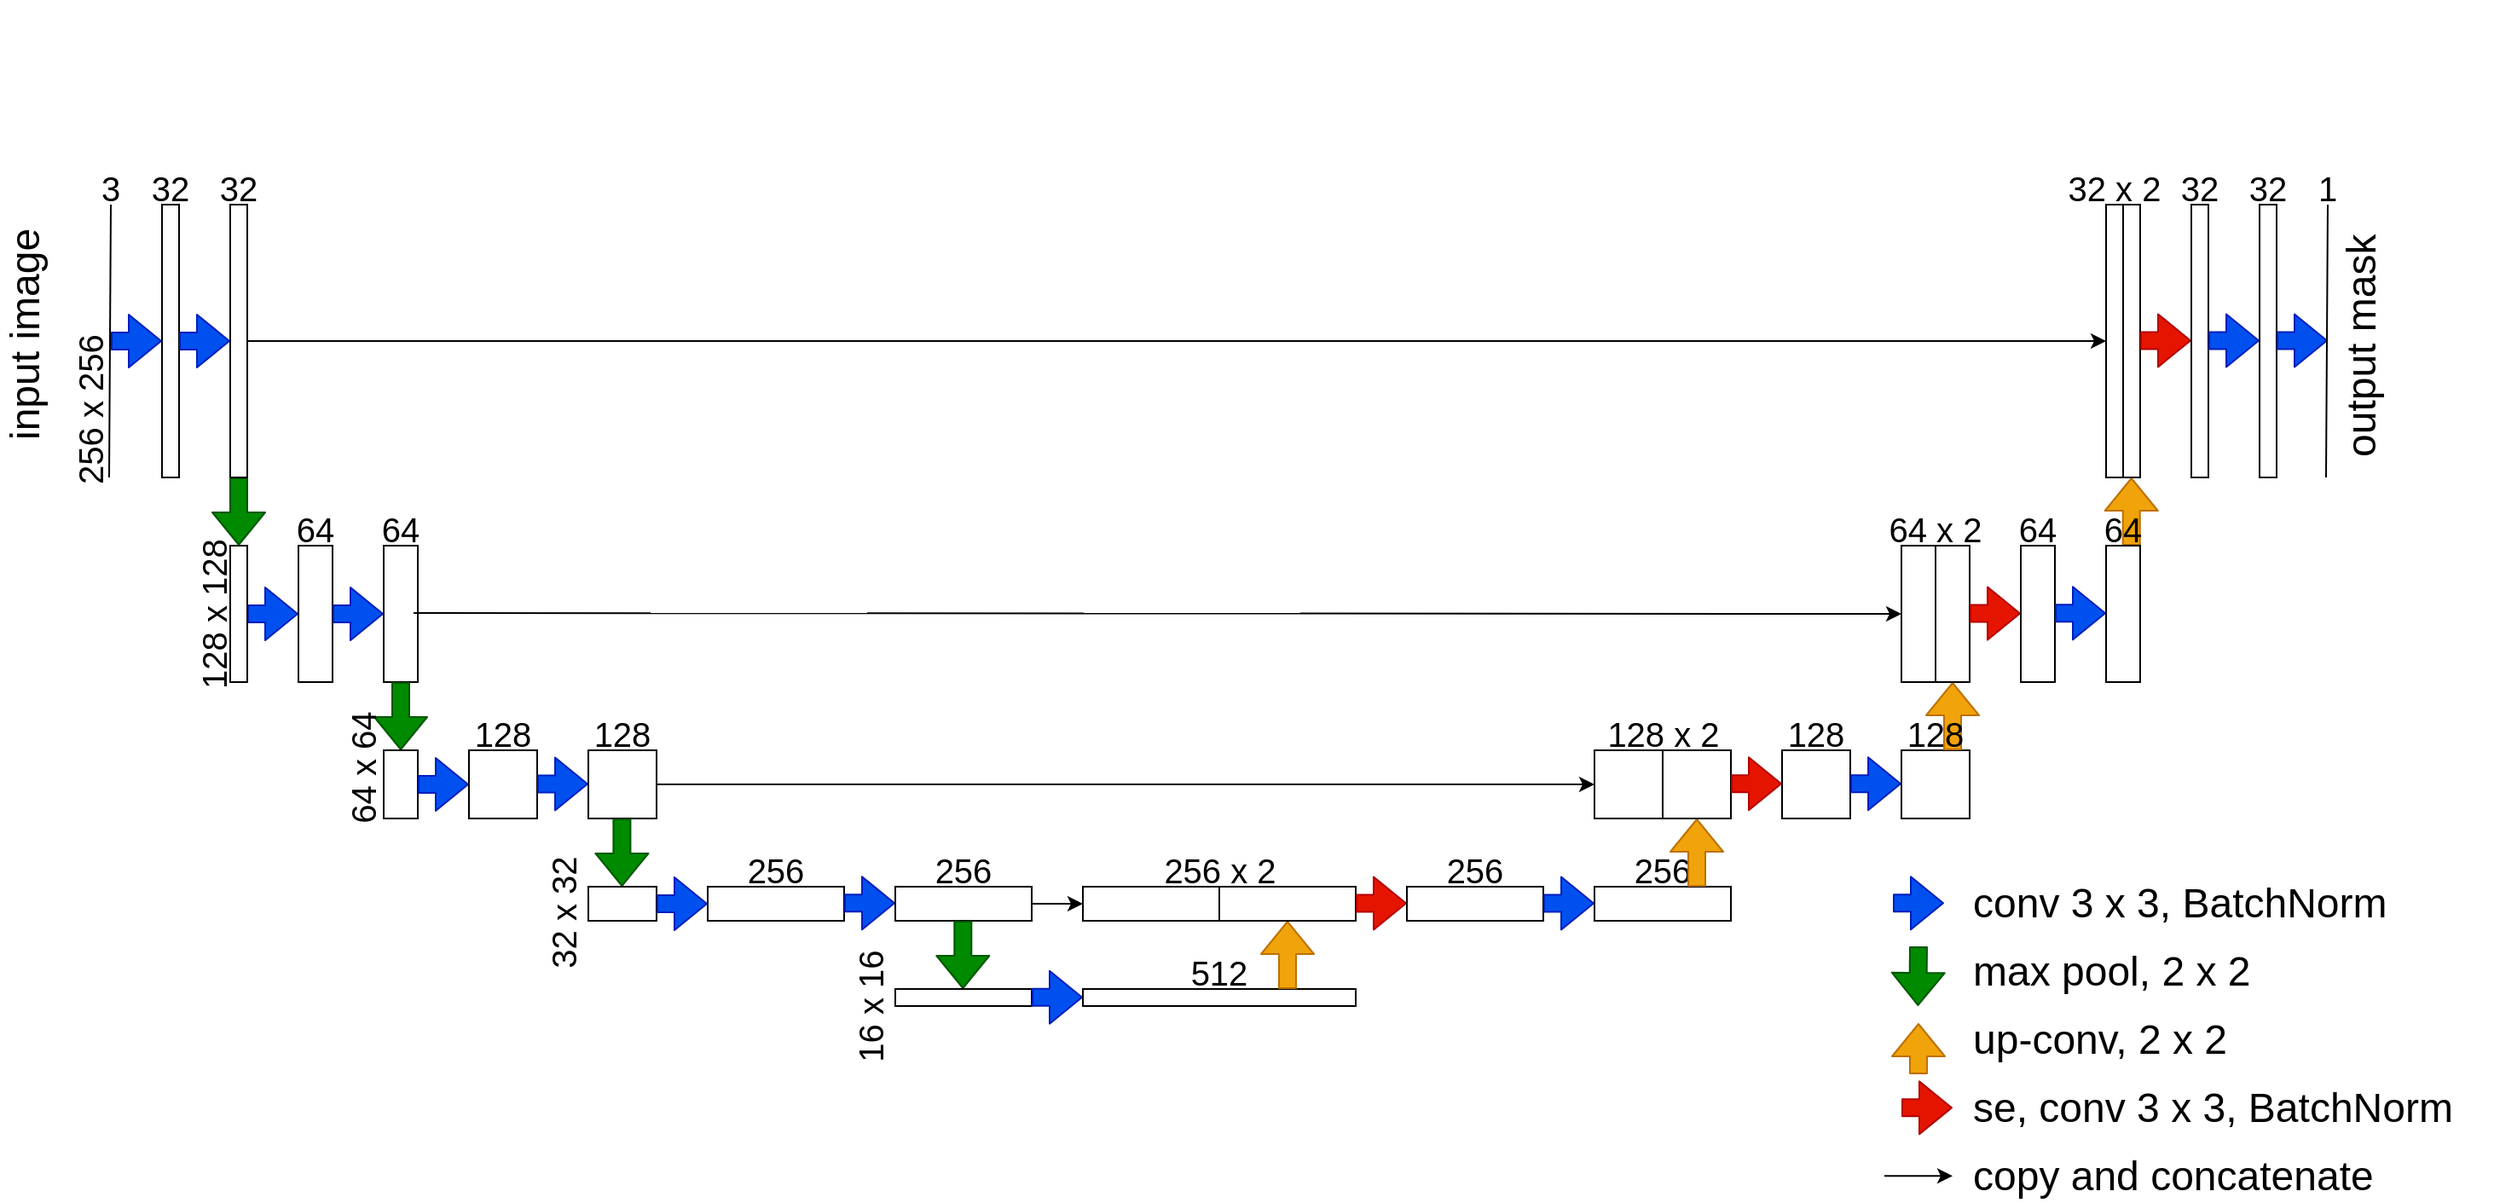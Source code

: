 <mxfile>
    <diagram id="FixMxgfFAHTOJ8DYeejG" name="Page-1">
        <mxGraphModel dx="1616" dy="1087" grid="1" gridSize="10" guides="1" tooltips="1" connect="1" arrows="1" fold="1" page="1" pageScale="1" pageWidth="827" pageHeight="1169" background="#ffffff" math="0" shadow="0">
            <root>
                <mxCell id="0"/>
                <mxCell id="1" parent="0"/>
                <mxCell id="95" value="" style="shape=flexArrow;endArrow=classic;html=1;fillColor=#f0a30a;strokeColor=#BD7000;exitX=0.75;exitY=0;exitDx=0;exitDy=0;entryX=0.5;entryY=1;entryDx=0;entryDy=0;" edge="1" parent="1">
                    <mxGeometry width="50" height="50" relative="1" as="geometry">
                        <mxPoint x="1264.86" y="320" as="sourcePoint"/>
                        <mxPoint x="1264.86" y="280" as="targetPoint"/>
                    </mxGeometry>
                </mxCell>
                <mxCell id="3" value="&lt;font color=&quot;#000000&quot; style=&quot;font-size: 20px;&quot;&gt;3&lt;/font&gt;" style="text;html=1;strokeColor=none;fillColor=none;align=center;verticalAlign=middle;whiteSpace=wrap;rounded=0;fontSize=20;" vertex="1" parent="1">
                    <mxGeometry x="60" y="100" width="40" height="20" as="geometry"/>
                </mxCell>
                <mxCell id="4" value="&lt;font color=&quot;#000000&quot; style=&quot;font-size: 20px;&quot;&gt;256 x 256&lt;/font&gt;" style="text;html=1;strokeColor=none;fillColor=none;align=center;verticalAlign=middle;whiteSpace=wrap;rounded=0;rotation=-90;fontSize=20;" vertex="1" parent="1">
                    <mxGeometry x="20" y="235" width="95" height="10" as="geometry"/>
                </mxCell>
                <mxCell id="5" value="" style="shape=flexArrow;endArrow=classic;html=1;fillColor=#0050ef;strokeColor=#001DBC;entryX=0;entryY=0.5;entryDx=0;entryDy=0;" edge="1" parent="1" target="6">
                    <mxGeometry width="50" height="50" relative="1" as="geometry">
                        <mxPoint x="80" y="200" as="sourcePoint"/>
                        <mxPoint x="110" y="200" as="targetPoint"/>
                    </mxGeometry>
                </mxCell>
                <mxCell id="6" value="" style="rounded=0;whiteSpace=wrap;html=1;strokeColor=#000000;fillColor=none;" vertex="1" parent="1">
                    <mxGeometry x="110" y="120" width="10" height="160" as="geometry"/>
                </mxCell>
                <mxCell id="7" value="&lt;font color=&quot;#000000&quot; style=&quot;font-size: 20px;&quot;&gt;32&lt;/font&gt;" style="text;html=1;strokeColor=none;fillColor=none;align=center;verticalAlign=middle;whiteSpace=wrap;rounded=0;fontSize=20;" vertex="1" parent="1">
                    <mxGeometry x="95" y="100" width="40" height="20" as="geometry"/>
                </mxCell>
                <mxCell id="8" value="" style="shape=flexArrow;endArrow=classic;html=1;fillColor=#0050ef;strokeColor=#001DBC;exitX=1;exitY=0.5;exitDx=0;exitDy=0;" edge="1" parent="1" source="9">
                    <mxGeometry width="50" height="50" relative="1" as="geometry">
                        <mxPoint x="180" y="359.71" as="sourcePoint"/>
                        <mxPoint x="190" y="360" as="targetPoint"/>
                    </mxGeometry>
                </mxCell>
                <mxCell id="9" value="" style="rounded=0;whiteSpace=wrap;html=1;strokeColor=#000000;fillColor=none;" vertex="1" parent="1">
                    <mxGeometry x="150" y="320" width="10" height="80" as="geometry"/>
                </mxCell>
                <mxCell id="10" value="&lt;font color=&quot;#000000&quot; style=&quot;font-size: 20px;&quot;&gt;32&lt;/font&gt;" style="text;html=1;strokeColor=none;fillColor=none;align=center;verticalAlign=middle;whiteSpace=wrap;rounded=0;fontSize=20;" vertex="1" parent="1">
                    <mxGeometry x="135" y="100" width="40" height="20" as="geometry"/>
                </mxCell>
                <mxCell id="12" value="" style="shape=flexArrow;endArrow=classic;html=1;fillColor=#008a00;strokeColor=#005700;entryX=0.5;entryY=0;entryDx=0;entryDy=0;exitX=0.5;exitY=1;exitDx=0;exitDy=0;" edge="1" parent="1" source="15" target="9">
                    <mxGeometry width="50" height="50" relative="1" as="geometry">
                        <mxPoint x="169.71" y="280" as="sourcePoint"/>
                        <mxPoint x="169.71" y="310" as="targetPoint"/>
                    </mxGeometry>
                </mxCell>
                <mxCell id="15" value="" style="rounded=0;whiteSpace=wrap;html=1;strokeColor=#000000;fillColor=none;" vertex="1" parent="1">
                    <mxGeometry x="150" y="120" width="10" height="160" as="geometry"/>
                </mxCell>
                <mxCell id="16" value="&lt;font color=&quot;#000000&quot; style=&quot;font-size: 20px;&quot;&gt;128 x 128&lt;/font&gt;" style="text;html=1;strokeColor=none;fillColor=none;align=center;verticalAlign=middle;whiteSpace=wrap;rounded=0;rotation=-90;fontSize=20;" vertex="1" parent="1">
                    <mxGeometry x="95" y="355" width="90" height="10" as="geometry"/>
                </mxCell>
                <mxCell id="17" value="" style="rounded=0;whiteSpace=wrap;html=1;strokeColor=#000000;fillColor=none;" vertex="1" parent="1">
                    <mxGeometry x="190" y="320" width="20" height="80" as="geometry"/>
                </mxCell>
                <mxCell id="18" value="&lt;font color=&quot;#000000&quot; style=&quot;font-size: 20px;&quot;&gt;64&lt;/font&gt;" style="text;html=1;strokeColor=none;fillColor=none;align=center;verticalAlign=middle;whiteSpace=wrap;rounded=0;fontSize=20;" vertex="1" parent="1">
                    <mxGeometry x="180" y="300" width="40" height="20" as="geometry"/>
                </mxCell>
                <mxCell id="19" value="" style="shape=flexArrow;endArrow=classic;html=1;fillColor=#0050ef;strokeColor=#001DBC;" edge="1" parent="1">
                    <mxGeometry width="50" height="50" relative="1" as="geometry">
                        <mxPoint x="120" y="200" as="sourcePoint"/>
                        <mxPoint x="150" y="200" as="targetPoint"/>
                    </mxGeometry>
                </mxCell>
                <mxCell id="21" value="" style="shape=flexArrow;endArrow=classic;html=1;fillColor=#0050ef;strokeColor=#001DBC;exitX=1;exitY=0.5;exitDx=0;exitDy=0;entryX=0;entryY=0.5;entryDx=0;entryDy=0;" edge="1" parent="1" source="17" target="22">
                    <mxGeometry width="50" height="50" relative="1" as="geometry">
                        <mxPoint x="250" y="359.71" as="sourcePoint"/>
                        <mxPoint x="280" y="360" as="targetPoint"/>
                    </mxGeometry>
                </mxCell>
                <mxCell id="22" value="" style="rounded=0;whiteSpace=wrap;html=1;strokeColor=#000000;fillColor=none;" vertex="1" parent="1">
                    <mxGeometry x="240" y="320" width="20" height="80" as="geometry"/>
                </mxCell>
                <mxCell id="23" value="&lt;font color=&quot;#000000&quot; style=&quot;font-size: 20px;&quot;&gt;64&lt;/font&gt;" style="text;html=1;strokeColor=none;fillColor=none;align=center;verticalAlign=middle;whiteSpace=wrap;rounded=0;fontSize=20;" vertex="1" parent="1">
                    <mxGeometry x="230" y="300" width="40" height="20" as="geometry"/>
                </mxCell>
                <mxCell id="24" value="" style="endArrow=none;html=1;strokeColor=#000000;entryX=0.5;entryY=1;entryDx=0;entryDy=0;" edge="1" parent="1" target="3">
                    <mxGeometry width="50" height="50" relative="1" as="geometry">
                        <mxPoint x="79" y="280" as="sourcePoint"/>
                        <mxPoint x="79" y="130" as="targetPoint"/>
                    </mxGeometry>
                </mxCell>
                <mxCell id="26" value="" style="shape=flexArrow;endArrow=classic;html=1;fillColor=#008a00;strokeColor=#005700;entryX=0.5;entryY=0;entryDx=0;entryDy=0;exitX=0.5;exitY=1;exitDx=0;exitDy=0;" edge="1" parent="1" source="22" target="27">
                    <mxGeometry width="50" height="50" relative="1" as="geometry">
                        <mxPoint x="289.71" y="400" as="sourcePoint"/>
                        <mxPoint x="289.71" y="440" as="targetPoint"/>
                    </mxGeometry>
                </mxCell>
                <mxCell id="27" value="" style="rounded=0;whiteSpace=wrap;html=1;strokeColor=#000000;fillColor=none;" vertex="1" parent="1">
                    <mxGeometry x="240" y="440" width="20" height="40" as="geometry"/>
                </mxCell>
                <mxCell id="28" value="&lt;font color=&quot;#000000&quot; style=&quot;font-size: 20px;&quot;&gt;64 x 64&lt;/font&gt;" style="text;html=1;strokeColor=none;fillColor=none;align=center;verticalAlign=middle;whiteSpace=wrap;rounded=0;rotation=-90;fontSize=20;" vertex="1" parent="1">
                    <mxGeometry x="185" y="445" width="85" height="10" as="geometry"/>
                </mxCell>
                <mxCell id="29" value="" style="shape=flexArrow;endArrow=classic;html=1;fillColor=#0050ef;strokeColor=#001DBC;exitX=1;exitY=0.5;exitDx=0;exitDy=0;entryX=0;entryY=0.5;entryDx=0;entryDy=0;" edge="1" parent="1" source="27" target="30">
                    <mxGeometry width="50" height="50" relative="1" as="geometry">
                        <mxPoint x="310" y="459.71" as="sourcePoint"/>
                        <mxPoint x="340" y="459.71" as="targetPoint"/>
                    </mxGeometry>
                </mxCell>
                <mxCell id="30" value="" style="rounded=0;whiteSpace=wrap;html=1;strokeColor=#000000;fillColor=none;" vertex="1" parent="1">
                    <mxGeometry x="290" y="440" width="40" height="40" as="geometry"/>
                </mxCell>
                <mxCell id="31" value="&lt;font color=&quot;#000000&quot; style=&quot;font-size: 20px;&quot;&gt;128&lt;/font&gt;" style="text;html=1;strokeColor=none;fillColor=none;align=center;verticalAlign=middle;whiteSpace=wrap;rounded=0;fontSize=20;" vertex="1" parent="1">
                    <mxGeometry x="290" y="420" width="40" height="20" as="geometry"/>
                </mxCell>
                <mxCell id="32" value="" style="shape=flexArrow;endArrow=classic;html=1;fillColor=#0050ef;strokeColor=#001DBC;exitX=1;exitY=0.5;exitDx=0;exitDy=0;entryX=0;entryY=0.5;entryDx=0;entryDy=0;" edge="1" parent="1">
                    <mxGeometry width="50" height="50" relative="1" as="geometry">
                        <mxPoint x="330" y="459.71" as="sourcePoint"/>
                        <mxPoint x="360" y="459.71" as="targetPoint"/>
                    </mxGeometry>
                </mxCell>
                <mxCell id="33" value="" style="rounded=0;whiteSpace=wrap;html=1;strokeColor=#000000;fillColor=none;" vertex="1" parent="1">
                    <mxGeometry x="360" y="440" width="40" height="40" as="geometry"/>
                </mxCell>
                <mxCell id="34" value="&lt;font color=&quot;#000000&quot; style=&quot;font-size: 20px;&quot;&gt;128&lt;/font&gt;" style="text;html=1;strokeColor=none;fillColor=none;align=center;verticalAlign=middle;whiteSpace=wrap;rounded=0;fontSize=20;" vertex="1" parent="1">
                    <mxGeometry x="360" y="420" width="40" height="20" as="geometry"/>
                </mxCell>
                <mxCell id="35" value="" style="shape=flexArrow;endArrow=classic;html=1;fillColor=#008a00;strokeColor=#005700;entryX=0.5;entryY=0;entryDx=0;entryDy=0;exitX=0.5;exitY=1;exitDx=0;exitDy=0;" edge="1" parent="1">
                    <mxGeometry width="50" height="50" relative="1" as="geometry">
                        <mxPoint x="379.71" y="480" as="sourcePoint"/>
                        <mxPoint x="379.71" y="520" as="targetPoint"/>
                    </mxGeometry>
                </mxCell>
                <mxCell id="36" value="" style="rounded=0;whiteSpace=wrap;html=1;strokeColor=#000000;fillColor=none;" vertex="1" parent="1">
                    <mxGeometry x="360" y="520" width="40" height="20" as="geometry"/>
                </mxCell>
                <mxCell id="37" value="" style="shape=flexArrow;endArrow=classic;html=1;fillColor=#0050ef;strokeColor=#001DBC;exitX=1;exitY=0.5;exitDx=0;exitDy=0;entryX=0;entryY=0.5;entryDx=0;entryDy=0;" edge="1" parent="1" source="36" target="38">
                    <mxGeometry width="50" height="50" relative="1" as="geometry">
                        <mxPoint x="450" y="539.71" as="sourcePoint"/>
                        <mxPoint x="480" y="539.71" as="targetPoint"/>
                    </mxGeometry>
                </mxCell>
                <mxCell id="38" value="" style="rounded=0;whiteSpace=wrap;html=1;strokeColor=#000000;fillColor=none;" vertex="1" parent="1">
                    <mxGeometry x="430" y="520" width="80" height="20" as="geometry"/>
                </mxCell>
                <mxCell id="42" value="" style="shape=flexArrow;endArrow=classic;html=1;fillColor=#0050ef;strokeColor=#001DBC;exitX=1;exitY=0.5;exitDx=0;exitDy=0;entryX=0;entryY=0.5;entryDx=0;entryDy=0;" edge="1" parent="1">
                    <mxGeometry width="50" height="50" relative="1" as="geometry">
                        <mxPoint x="510" y="529.66" as="sourcePoint"/>
                        <mxPoint x="540" y="529.66" as="targetPoint"/>
                    </mxGeometry>
                </mxCell>
                <mxCell id="43" value="" style="rounded=0;whiteSpace=wrap;html=1;strokeColor=#000000;fillColor=none;" vertex="1" parent="1">
                    <mxGeometry x="540" y="520" width="80" height="20" as="geometry"/>
                </mxCell>
                <mxCell id="44" value="&lt;font color=&quot;#000000&quot; style=&quot;font-size: 20px;&quot;&gt;256&lt;/font&gt;" style="text;html=1;strokeColor=none;fillColor=none;align=center;verticalAlign=middle;whiteSpace=wrap;rounded=0;fontSize=20;" vertex="1" parent="1">
                    <mxGeometry x="450" y="500" width="40" height="20" as="geometry"/>
                </mxCell>
                <mxCell id="45" value="&lt;font color=&quot;#000000&quot; style=&quot;font-size: 20px;&quot;&gt;256&lt;/font&gt;" style="text;html=1;strokeColor=none;fillColor=none;align=center;verticalAlign=middle;whiteSpace=wrap;rounded=0;fontSize=20;" vertex="1" parent="1">
                    <mxGeometry x="560" y="500" width="40" height="20" as="geometry"/>
                </mxCell>
                <mxCell id="46" value="&lt;font color=&quot;#000000&quot; style=&quot;font-size: 20px;&quot;&gt;32 x 32&lt;/font&gt;" style="text;html=1;strokeColor=none;fillColor=none;align=center;verticalAlign=middle;whiteSpace=wrap;rounded=0;rotation=-90;fontSize=20;" vertex="1" parent="1">
                    <mxGeometry x="300" y="530" width="90" height="10" as="geometry"/>
                </mxCell>
                <mxCell id="47" value="" style="shape=flexArrow;endArrow=classic;html=1;fillColor=#008a00;strokeColor=#005700;entryX=0.5;entryY=0;entryDx=0;entryDy=0;exitX=0.5;exitY=1;exitDx=0;exitDy=0;" edge="1" parent="1">
                    <mxGeometry width="50" height="50" relative="1" as="geometry">
                        <mxPoint x="579.66" y="540" as="sourcePoint"/>
                        <mxPoint x="579.66" y="580" as="targetPoint"/>
                    </mxGeometry>
                </mxCell>
                <mxCell id="48" value="" style="rounded=0;whiteSpace=wrap;html=1;strokeColor=#000000;fillColor=none;" vertex="1" parent="1">
                    <mxGeometry x="540" y="580" width="80" height="10" as="geometry"/>
                </mxCell>
                <mxCell id="49" value="&lt;font color=&quot;#000000&quot; style=&quot;font-size: 20px;&quot;&gt;16 x 16&lt;/font&gt;" style="text;html=1;strokeColor=none;fillColor=none;align=center;verticalAlign=middle;whiteSpace=wrap;rounded=0;rotation=-90;fontSize=20;" vertex="1" parent="1">
                    <mxGeometry x="480" y="585" width="90" height="10" as="geometry"/>
                </mxCell>
                <mxCell id="51" value="" style="shape=flexArrow;endArrow=classic;html=1;fillColor=#0050ef;strokeColor=#001DBC;exitX=1;exitY=0.5;exitDx=0;exitDy=0;entryX=0;entryY=0.5;entryDx=0;entryDy=0;" edge="1" parent="1">
                    <mxGeometry width="50" height="50" relative="1" as="geometry">
                        <mxPoint x="620" y="584.83" as="sourcePoint"/>
                        <mxPoint x="650" y="584.83" as="targetPoint"/>
                    </mxGeometry>
                </mxCell>
                <mxCell id="52" value="" style="rounded=0;whiteSpace=wrap;html=1;strokeColor=#000000;fillColor=none;" vertex="1" parent="1">
                    <mxGeometry x="650" y="580" width="160" height="10" as="geometry"/>
                </mxCell>
                <mxCell id="53" value="&lt;font color=&quot;#000000&quot; style=&quot;font-size: 20px;&quot;&gt;512&lt;/font&gt;" style="text;html=1;strokeColor=none;fillColor=none;align=center;verticalAlign=middle;whiteSpace=wrap;rounded=0;fontSize=20;" vertex="1" parent="1">
                    <mxGeometry x="710" y="560" width="40" height="20" as="geometry"/>
                </mxCell>
                <mxCell id="54" value="" style="endArrow=classic;html=1;strokeColor=#000000;exitX=1;exitY=0.5;exitDx=0;exitDy=0;" edge="1" parent="1" source="43">
                    <mxGeometry width="50" height="50" relative="1" as="geometry">
                        <mxPoint x="640" y="570" as="sourcePoint"/>
                        <mxPoint x="650" y="530" as="targetPoint"/>
                    </mxGeometry>
                </mxCell>
                <mxCell id="56" value="" style="shape=flexArrow;endArrow=classic;html=1;fillColor=#f0a30a;strokeColor=#BD7000;exitX=0.75;exitY=0;exitDx=0;exitDy=0;entryX=0.5;entryY=1;entryDx=0;entryDy=0;" edge="1" parent="1" source="52" target="58">
                    <mxGeometry width="50" height="50" relative="1" as="geometry">
                        <mxPoint x="780" y="560" as="sourcePoint"/>
                        <mxPoint x="789" y="540" as="targetPoint"/>
                    </mxGeometry>
                </mxCell>
                <mxCell id="57" value="" style="rounded=0;whiteSpace=wrap;html=1;strokeColor=#000000;fillColor=none;" vertex="1" parent="1">
                    <mxGeometry x="650" y="520" width="80" height="20" as="geometry"/>
                </mxCell>
                <mxCell id="58" value="" style="rounded=0;whiteSpace=wrap;html=1;strokeColor=#000000;fillColor=none;" vertex="1" parent="1">
                    <mxGeometry x="730" y="520" width="80" height="20" as="geometry"/>
                </mxCell>
                <mxCell id="59" value="&lt;font color=&quot;#000000&quot; style=&quot;font-size: 20px;&quot;&gt;256 x 2&lt;/font&gt;" style="text;html=1;strokeColor=none;fillColor=none;align=center;verticalAlign=middle;whiteSpace=wrap;rounded=0;fontSize=20;" vertex="1" parent="1">
                    <mxGeometry x="692.5" y="500" width="75" height="20" as="geometry"/>
                </mxCell>
                <mxCell id="63" value="" style="shape=flexArrow;endArrow=classic;html=1;fillColor=#e51400;strokeColor=#B20000;exitX=1;exitY=0.5;exitDx=0;exitDy=0;entryX=0;entryY=0.5;entryDx=0;entryDy=0;" edge="1" parent="1">
                    <mxGeometry width="50" height="50" relative="1" as="geometry">
                        <mxPoint x="810" y="529.71" as="sourcePoint"/>
                        <mxPoint x="840" y="529.71" as="targetPoint"/>
                    </mxGeometry>
                </mxCell>
                <mxCell id="64" value="" style="rounded=0;whiteSpace=wrap;html=1;strokeColor=#000000;fillColor=none;" vertex="1" parent="1">
                    <mxGeometry x="840" y="520" width="80" height="20" as="geometry"/>
                </mxCell>
                <mxCell id="65" value="&lt;font color=&quot;#000000&quot; style=&quot;font-size: 20px;&quot;&gt;256&lt;/font&gt;" style="text;html=1;strokeColor=none;fillColor=none;align=center;verticalAlign=middle;whiteSpace=wrap;rounded=0;fontSize=20;" vertex="1" parent="1">
                    <mxGeometry x="860" y="500" width="40" height="20" as="geometry"/>
                </mxCell>
                <mxCell id="66" value="" style="shape=flexArrow;endArrow=classic;html=1;fillColor=#0050ef;strokeColor=#001DBC;exitX=1;exitY=0.5;exitDx=0;exitDy=0;entryX=0;entryY=0.5;entryDx=0;entryDy=0;" edge="1" parent="1">
                    <mxGeometry width="50" height="50" relative="1" as="geometry">
                        <mxPoint x="920" y="529.71" as="sourcePoint"/>
                        <mxPoint x="950" y="529.71" as="targetPoint"/>
                    </mxGeometry>
                </mxCell>
                <mxCell id="67" value="" style="rounded=0;whiteSpace=wrap;html=1;strokeColor=#000000;fillColor=none;" vertex="1" parent="1">
                    <mxGeometry x="950" y="520" width="80" height="20" as="geometry"/>
                </mxCell>
                <mxCell id="69" value="&lt;font color=&quot;#000000&quot; style=&quot;font-size: 20px;&quot;&gt;256&lt;/font&gt;" style="text;html=1;strokeColor=none;fillColor=none;align=center;verticalAlign=middle;whiteSpace=wrap;rounded=0;fontSize=20;" vertex="1" parent="1">
                    <mxGeometry x="970" y="500" width="40" height="20" as="geometry"/>
                </mxCell>
                <mxCell id="70" value="" style="shape=flexArrow;endArrow=classic;html=1;fillColor=#f0a30a;strokeColor=#BD7000;exitX=0.75;exitY=0;exitDx=0;exitDy=0;entryX=0.5;entryY=1;entryDx=0;entryDy=0;" edge="1" parent="1">
                    <mxGeometry width="50" height="50" relative="1" as="geometry">
                        <mxPoint x="1010" y="520" as="sourcePoint"/>
                        <mxPoint x="1010" y="480" as="targetPoint"/>
                    </mxGeometry>
                </mxCell>
                <mxCell id="71" value="" style="rounded=0;whiteSpace=wrap;html=1;strokeColor=#000000;fillColor=none;" vertex="1" parent="1">
                    <mxGeometry x="990" y="440" width="40" height="40" as="geometry"/>
                </mxCell>
                <mxCell id="72" value="" style="rounded=0;whiteSpace=wrap;html=1;strokeColor=#000000;fillColor=none;" vertex="1" parent="1">
                    <mxGeometry x="950" y="440" width="40" height="40" as="geometry"/>
                </mxCell>
                <mxCell id="74" value="" style="endArrow=classic;html=1;strokeColor=#000000;exitX=1;exitY=0.5;exitDx=0;exitDy=0;entryX=0;entryY=0.5;entryDx=0;entryDy=0;" edge="1" parent="1" source="33" target="72">
                    <mxGeometry width="50" height="50" relative="1" as="geometry">
                        <mxPoint x="470" y="480" as="sourcePoint"/>
                        <mxPoint x="520" y="430" as="targetPoint"/>
                    </mxGeometry>
                </mxCell>
                <mxCell id="75" value="" style="shape=flexArrow;endArrow=classic;html=1;fillColor=#e51400;strokeColor=#B20000;exitX=1;exitY=0.5;exitDx=0;exitDy=0;entryX=0;entryY=0.5;entryDx=0;entryDy=0;" edge="1" parent="1">
                    <mxGeometry width="50" height="50" relative="1" as="geometry">
                        <mxPoint x="1030" y="459.66" as="sourcePoint"/>
                        <mxPoint x="1060" y="459.66" as="targetPoint"/>
                    </mxGeometry>
                </mxCell>
                <mxCell id="76" value="" style="rounded=0;whiteSpace=wrap;html=1;strokeColor=#000000;fillColor=none;" vertex="1" parent="1">
                    <mxGeometry x="1060" y="440" width="40" height="40" as="geometry"/>
                </mxCell>
                <mxCell id="77" value="" style="shape=flexArrow;endArrow=classic;html=1;fillColor=#0050ef;strokeColor=#001DBC;exitX=1;exitY=0.5;exitDx=0;exitDy=0;entryX=0;entryY=0.5;entryDx=0;entryDy=0;" edge="1" parent="1">
                    <mxGeometry width="50" height="50" relative="1" as="geometry">
                        <mxPoint x="1100" y="459.66" as="sourcePoint"/>
                        <mxPoint x="1130" y="459.66" as="targetPoint"/>
                    </mxGeometry>
                </mxCell>
                <mxCell id="78" value="" style="rounded=0;whiteSpace=wrap;html=1;strokeColor=#000000;fillColor=none;" vertex="1" parent="1">
                    <mxGeometry x="1130" y="440" width="40" height="40" as="geometry"/>
                </mxCell>
                <mxCell id="80" value="" style="shape=flexArrow;endArrow=classic;html=1;fillColor=#f0a30a;strokeColor=#BD7000;exitX=0.75;exitY=0;exitDx=0;exitDy=0;entryX=0.5;entryY=1;entryDx=0;entryDy=0;" edge="1" parent="1">
                    <mxGeometry width="50" height="50" relative="1" as="geometry">
                        <mxPoint x="1160" y="440" as="sourcePoint"/>
                        <mxPoint x="1160" y="400" as="targetPoint"/>
                    </mxGeometry>
                </mxCell>
                <mxCell id="81" value="&lt;font color=&quot;#000000&quot; style=&quot;font-size: 20px;&quot;&gt;128 x 2&lt;/font&gt;" style="text;html=1;strokeColor=none;fillColor=none;align=center;verticalAlign=middle;whiteSpace=wrap;rounded=0;fontSize=20;" vertex="1" parent="1">
                    <mxGeometry x="952.5" y="420" width="75" height="20" as="geometry"/>
                </mxCell>
                <mxCell id="82" value="&lt;font color=&quot;#000000&quot; style=&quot;font-size: 20px;&quot;&gt;128&lt;/font&gt;" style="text;html=1;strokeColor=none;fillColor=none;align=center;verticalAlign=middle;whiteSpace=wrap;rounded=0;fontSize=20;" vertex="1" parent="1">
                    <mxGeometry x="1060" y="420" width="40" height="20" as="geometry"/>
                </mxCell>
                <mxCell id="83" value="&lt;font color=&quot;#000000&quot; style=&quot;font-size: 20px;&quot;&gt;128&lt;/font&gt;" style="text;html=1;strokeColor=none;fillColor=none;align=center;verticalAlign=middle;whiteSpace=wrap;rounded=0;fontSize=20;" vertex="1" parent="1">
                    <mxGeometry x="1130" y="420" width="40" height="20" as="geometry"/>
                </mxCell>
                <mxCell id="84" value="" style="rounded=0;whiteSpace=wrap;html=1;strokeColor=#000000;fillColor=none;" vertex="1" parent="1">
                    <mxGeometry x="1150" y="320" width="20" height="80" as="geometry"/>
                </mxCell>
                <mxCell id="86" value="" style="rounded=0;whiteSpace=wrap;html=1;strokeColor=#000000;fillColor=none;" vertex="1" parent="1">
                    <mxGeometry x="1130" y="320" width="20" height="80" as="geometry"/>
                </mxCell>
                <mxCell id="87" value="" style="endArrow=classic;html=1;strokeColor=#000000;exitX=1;exitY=0.5;exitDx=0;exitDy=0;entryX=0;entryY=0.5;entryDx=0;entryDy=0;" edge="1" parent="1" target="86">
                    <mxGeometry width="50" height="50" relative="1" as="geometry">
                        <mxPoint x="257.5" y="359.5" as="sourcePoint"/>
                        <mxPoint x="807.5" y="359.5" as="targetPoint"/>
                    </mxGeometry>
                </mxCell>
                <mxCell id="88" value="" style="shape=flexArrow;endArrow=classic;html=1;fillColor=#e51400;strokeColor=#B20000;exitX=1;exitY=0.5;exitDx=0;exitDy=0;entryX=0;entryY=0.5;entryDx=0;entryDy=0;" edge="1" parent="1">
                    <mxGeometry width="50" height="50" relative="1" as="geometry">
                        <mxPoint x="1170" y="359.8" as="sourcePoint"/>
                        <mxPoint x="1200" y="359.8" as="targetPoint"/>
                    </mxGeometry>
                </mxCell>
                <mxCell id="89" value="" style="rounded=0;whiteSpace=wrap;html=1;strokeColor=#000000;fillColor=none;" vertex="1" parent="1">
                    <mxGeometry x="1200" y="320" width="20" height="80" as="geometry"/>
                </mxCell>
                <mxCell id="90" value="&lt;font color=&quot;#000000&quot; style=&quot;font-size: 20px;&quot;&gt;64 x 2&lt;/font&gt;" style="text;html=1;strokeColor=none;fillColor=none;align=center;verticalAlign=middle;whiteSpace=wrap;rounded=0;fontSize=20;" vertex="1" parent="1">
                    <mxGeometry x="1115" y="300" width="70" height="20" as="geometry"/>
                </mxCell>
                <mxCell id="91" value="&lt;font color=&quot;#000000&quot; style=&quot;font-size: 20px;&quot;&gt;64&lt;/font&gt;" style="text;html=1;strokeColor=none;fillColor=none;align=center;verticalAlign=middle;whiteSpace=wrap;rounded=0;fontSize=20;" vertex="1" parent="1">
                    <mxGeometry x="1190" y="300" width="40" height="20" as="geometry"/>
                </mxCell>
                <mxCell id="92" value="" style="shape=flexArrow;endArrow=classic;html=1;fillColor=#0050ef;strokeColor=#001DBC;exitX=1;exitY=0.5;exitDx=0;exitDy=0;entryX=0;entryY=0.5;entryDx=0;entryDy=0;" edge="1" parent="1">
                    <mxGeometry width="50" height="50" relative="1" as="geometry">
                        <mxPoint x="1220" y="359.66" as="sourcePoint"/>
                        <mxPoint x="1250" y="359.66" as="targetPoint"/>
                    </mxGeometry>
                </mxCell>
                <mxCell id="93" value="" style="rounded=0;whiteSpace=wrap;html=1;strokeColor=#000000;fillColor=none;" vertex="1" parent="1">
                    <mxGeometry x="1250" y="320" width="20" height="80" as="geometry"/>
                </mxCell>
                <mxCell id="94" value="&lt;font color=&quot;#000000&quot; style=&quot;font-size: 20px;&quot;&gt;64&lt;/font&gt;" style="text;html=1;strokeColor=none;fillColor=none;align=center;verticalAlign=middle;whiteSpace=wrap;rounded=0;fontSize=20;" vertex="1" parent="1">
                    <mxGeometry x="1240" y="300" width="40" height="20" as="geometry"/>
                </mxCell>
                <mxCell id="96" value="" style="rounded=0;whiteSpace=wrap;html=1;strokeColor=#000000;fillColor=none;" vertex="1" parent="1">
                    <mxGeometry x="1260" y="120" width="10" height="160" as="geometry"/>
                </mxCell>
                <mxCell id="97" value="" style="rounded=0;whiteSpace=wrap;html=1;strokeColor=#000000;fillColor=none;" vertex="1" parent="1">
                    <mxGeometry x="1250" y="120" width="10" height="160" as="geometry"/>
                </mxCell>
                <mxCell id="98" value="" style="endArrow=classic;html=1;strokeColor=#000000;exitX=1;exitY=0.5;exitDx=0;exitDy=0;entryX=0;entryY=0.5;entryDx=0;entryDy=0;" edge="1" parent="1" source="15" target="97">
                    <mxGeometry width="50" height="50" relative="1" as="geometry">
                        <mxPoint x="180" y="199.41" as="sourcePoint"/>
                        <mxPoint x="1052.5" y="199.91" as="targetPoint"/>
                    </mxGeometry>
                </mxCell>
                <mxCell id="99" value="&lt;font color=&quot;#000000&quot; style=&quot;font-size: 20px;&quot;&gt;32 x 2&lt;/font&gt;" style="text;html=1;strokeColor=none;fillColor=none;align=center;verticalAlign=middle;whiteSpace=wrap;rounded=0;fontSize=20;" vertex="1" parent="1">
                    <mxGeometry x="1225" y="100" width="60" height="20" as="geometry"/>
                </mxCell>
                <mxCell id="100" value="" style="shape=flexArrow;endArrow=classic;html=1;fillColor=#e51400;strokeColor=#B20000;exitX=1;exitY=0.5;exitDx=0;exitDy=0;entryX=0;entryY=0.5;entryDx=0;entryDy=0;" edge="1" parent="1">
                    <mxGeometry width="50" height="50" relative="1" as="geometry">
                        <mxPoint x="1270" y="199.71" as="sourcePoint"/>
                        <mxPoint x="1300" y="199.71" as="targetPoint"/>
                    </mxGeometry>
                </mxCell>
                <mxCell id="101" value="" style="rounded=0;whiteSpace=wrap;html=1;strokeColor=#000000;fillColor=none;" vertex="1" parent="1">
                    <mxGeometry x="1300" y="120" width="10" height="160" as="geometry"/>
                </mxCell>
                <mxCell id="102" value="&lt;font color=&quot;#000000&quot; style=&quot;font-size: 20px;&quot;&gt;32&lt;/font&gt;" style="text;html=1;strokeColor=none;fillColor=none;align=center;verticalAlign=middle;whiteSpace=wrap;rounded=0;fontSize=20;" vertex="1" parent="1">
                    <mxGeometry x="1285" y="100" width="40" height="20" as="geometry"/>
                </mxCell>
                <mxCell id="103" value="" style="shape=flexArrow;endArrow=classic;html=1;fillColor=#0050ef;strokeColor=#001DBC;exitX=1;exitY=0.5;exitDx=0;exitDy=0;entryX=0;entryY=0.5;entryDx=0;entryDy=0;" edge="1" parent="1">
                    <mxGeometry width="50" height="50" relative="1" as="geometry">
                        <mxPoint x="1310" y="199.71" as="sourcePoint"/>
                        <mxPoint x="1340" y="199.71" as="targetPoint"/>
                    </mxGeometry>
                </mxCell>
                <mxCell id="104" value="" style="rounded=0;whiteSpace=wrap;html=1;strokeColor=#000000;fillColor=none;" vertex="1" parent="1">
                    <mxGeometry x="1340" y="120" width="10" height="160" as="geometry"/>
                </mxCell>
                <mxCell id="105" value="&lt;font color=&quot;#000000&quot; style=&quot;font-size: 20px;&quot;&gt;32&lt;/font&gt;" style="text;html=1;strokeColor=none;fillColor=none;align=center;verticalAlign=middle;whiteSpace=wrap;rounded=0;fontSize=20;" vertex="1" parent="1">
                    <mxGeometry x="1325" y="100" width="40" height="20" as="geometry"/>
                </mxCell>
                <mxCell id="106" value="" style="shape=flexArrow;endArrow=classic;html=1;fillColor=#0050ef;strokeColor=#001DBC;exitX=1;exitY=0.5;exitDx=0;exitDy=0;entryX=0;entryY=0.5;entryDx=0;entryDy=0;" edge="1" parent="1">
                    <mxGeometry width="50" height="50" relative="1" as="geometry">
                        <mxPoint x="1350" y="199.71" as="sourcePoint"/>
                        <mxPoint x="1380" y="199.71" as="targetPoint"/>
                    </mxGeometry>
                </mxCell>
                <mxCell id="107" value="&lt;font color=&quot;#000000&quot; style=&quot;font-size: 20px&quot;&gt;1&lt;/font&gt;" style="text;html=1;strokeColor=none;fillColor=none;align=center;verticalAlign=middle;whiteSpace=wrap;rounded=0;fontSize=20;" vertex="1" parent="1">
                    <mxGeometry x="1360" y="100" width="40" height="20" as="geometry"/>
                </mxCell>
                <mxCell id="108" value="" style="endArrow=none;html=1;strokeColor=#000000;entryX=0.5;entryY=1;entryDx=0;entryDy=0;" edge="1" parent="1" target="107">
                    <mxGeometry width="50" height="50" relative="1" as="geometry">
                        <mxPoint x="1379" y="280" as="sourcePoint"/>
                        <mxPoint x="1379" y="130" as="targetPoint"/>
                    </mxGeometry>
                </mxCell>
                <mxCell id="290" value="" style="shape=flexArrow;endArrow=classic;html=1;fillColor=#008a00;strokeColor=#005700;entryX=0.5;entryY=0;entryDx=0;entryDy=0;" edge="1" parent="1">
                    <mxGeometry width="50" height="50" relative="1" as="geometry">
                        <mxPoint x="1140" y="555" as="sourcePoint"/>
                        <mxPoint x="1139.66" y="590" as="targetPoint"/>
                    </mxGeometry>
                </mxCell>
                <mxCell id="291" value="" style="shape=flexArrow;endArrow=classic;html=1;fillColor=#0050ef;strokeColor=#001DBC;exitX=1;exitY=0.5;exitDx=0;exitDy=0;entryX=0;entryY=0.5;entryDx=0;entryDy=0;" edge="1" parent="1">
                    <mxGeometry width="50" height="50" relative="1" as="geometry">
                        <mxPoint x="1125" y="529.66" as="sourcePoint"/>
                        <mxPoint x="1155" y="529.66" as="targetPoint"/>
                    </mxGeometry>
                </mxCell>
                <mxCell id="292" value="" style="shape=flexArrow;endArrow=classic;html=1;fillColor=#f0a30a;strokeColor=#BD7000;" edge="1" parent="1">
                    <mxGeometry width="50" height="50" relative="1" as="geometry">
                        <mxPoint x="1140" y="630" as="sourcePoint"/>
                        <mxPoint x="1140" y="600" as="targetPoint"/>
                    </mxGeometry>
                </mxCell>
                <mxCell id="293" value="" style="shape=flexArrow;endArrow=classic;html=1;fillColor=#e51400;strokeColor=#B20000;exitX=1;exitY=0.5;exitDx=0;exitDy=0;entryX=0;entryY=0.5;entryDx=0;entryDy=0;" edge="1" parent="1">
                    <mxGeometry width="50" height="50" relative="1" as="geometry">
                        <mxPoint x="1130" y="649.66" as="sourcePoint"/>
                        <mxPoint x="1160" y="649.66" as="targetPoint"/>
                    </mxGeometry>
                </mxCell>
                <mxCell id="294" value="" style="endArrow=classic;html=1;strokeColor=#000000;" edge="1" parent="1">
                    <mxGeometry width="50" height="50" relative="1" as="geometry">
                        <mxPoint x="1120" y="689.66" as="sourcePoint"/>
                        <mxPoint x="1160" y="689.66" as="targetPoint"/>
                    </mxGeometry>
                </mxCell>
                <mxCell id="296" value="&lt;font color=&quot;#000000&quot; style=&quot;font-size: 24px&quot;&gt;conv 3 x 3, BatchNorm&lt;/font&gt;" style="text;html=1;strokeColor=none;fillColor=none;align=left;verticalAlign=middle;whiteSpace=wrap;rounded=0;" vertex="1" parent="1">
                    <mxGeometry x="1170" y="520" width="260" height="20" as="geometry"/>
                </mxCell>
                <mxCell id="297" value="&lt;font color=&quot;#000000&quot; style=&quot;font-size: 24px&quot;&gt;max pool, 2 x 2&lt;/font&gt;" style="text;html=1;strokeColor=none;fillColor=none;align=left;verticalAlign=middle;whiteSpace=wrap;rounded=0;" vertex="1" parent="1">
                    <mxGeometry x="1170" y="560" width="260" height="20" as="geometry"/>
                </mxCell>
                <mxCell id="298" value="&lt;font color=&quot;#000000&quot; style=&quot;font-size: 24px&quot;&gt;up-conv, 2 x 2&lt;/font&gt;" style="text;html=1;strokeColor=none;fillColor=none;align=left;verticalAlign=middle;whiteSpace=wrap;rounded=0;" vertex="1" parent="1">
                    <mxGeometry x="1170" y="600" width="260" height="20" as="geometry"/>
                </mxCell>
                <mxCell id="299" value="&lt;font color=&quot;#000000&quot; style=&quot;font-size: 24px&quot;&gt;se, conv 3 x 3, BatchNorm&lt;/font&gt;" style="text;html=1;strokeColor=none;fillColor=none;align=left;verticalAlign=middle;whiteSpace=wrap;rounded=0;" vertex="1" parent="1">
                    <mxGeometry x="1170" y="640" width="310" height="20" as="geometry"/>
                </mxCell>
                <mxCell id="300" value="&lt;font color=&quot;#000000&quot;&gt;&lt;span style=&quot;font-size: 24px&quot;&gt;copy and concatenate&lt;/span&gt;&lt;/font&gt;" style="text;html=1;strokeColor=none;fillColor=none;align=left;verticalAlign=middle;whiteSpace=wrap;rounded=0;" vertex="1" parent="1">
                    <mxGeometry x="1170" y="680" width="310" height="20" as="geometry"/>
                </mxCell>
                <mxCell id="301" value="&lt;font color=&quot;#000000&quot; style=&quot;font-size: 24px&quot;&gt;output mask&lt;/font&gt;" style="text;html=1;strokeColor=none;fillColor=none;align=left;verticalAlign=middle;whiteSpace=wrap;rounded=0;rotation=-90;" vertex="1" parent="1">
                    <mxGeometry x="1270" y="130" width="260" height="20" as="geometry"/>
                </mxCell>
                <mxCell id="302" value="&lt;font color=&quot;#000000&quot;&gt;&lt;span style=&quot;font-size: 24px&quot;&gt;input image&lt;/span&gt;&lt;/font&gt;" style="text;html=1;strokeColor=none;fillColor=none;align=left;verticalAlign=middle;whiteSpace=wrap;rounded=0;rotation=-90;" vertex="1" parent="1">
                    <mxGeometry x="-100" y="120" width="260" height="20" as="geometry"/>
                </mxCell>
                <mxCell id="303" style="edgeStyle=orthogonalEdgeStyle;rounded=0;orthogonalLoop=1;jettySize=auto;html=1;exitX=0.5;exitY=1;exitDx=0;exitDy=0;fontSize=20;strokeColor=#000000;" edge="1" parent="1" source="10" target="10">
                    <mxGeometry relative="1" as="geometry"/>
                </mxCell>
            </root>
        </mxGraphModel>
    </diagram>
</mxfile>